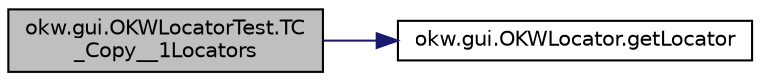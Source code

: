 digraph "okw.gui.OKWLocatorTest.TC_Copy__1Locators"
{
 // INTERACTIVE_SVG=YES
 // LATEX_PDF_SIZE
  edge [fontname="Helvetica",fontsize="10",labelfontname="Helvetica",labelfontsize="10"];
  node [fontname="Helvetica",fontsize="10",shape=record];
  rankdir="LR";
  Node3 [label="okw.gui.OKWLocatorTest.TC\l_Copy__1Locators",height=0.2,width=0.4,color="black", fillcolor="grey75", style="filled", fontcolor="black",tooltip="Prüft die Methode CopyLocator( Source ) Hier wird geprüft ob beide Komponenten, also _locator und _Lo..."];
  Node3 -> Node4 [color="midnightblue",fontsize="10",style="solid",fontname="Helvetica"];
  Node4 [label="okw.gui.OKWLocator.getLocator",height=0.2,width=0.4,color="black", fillcolor="white", style="filled",URL="$classokw_1_1gui_1_1_o_k_w_locator.html#adc74fc2125dd048dc1cb84e011f47ec8",tooltip="Holt den vollständig (rekursiv) aufgelösten des Locators."];
}
